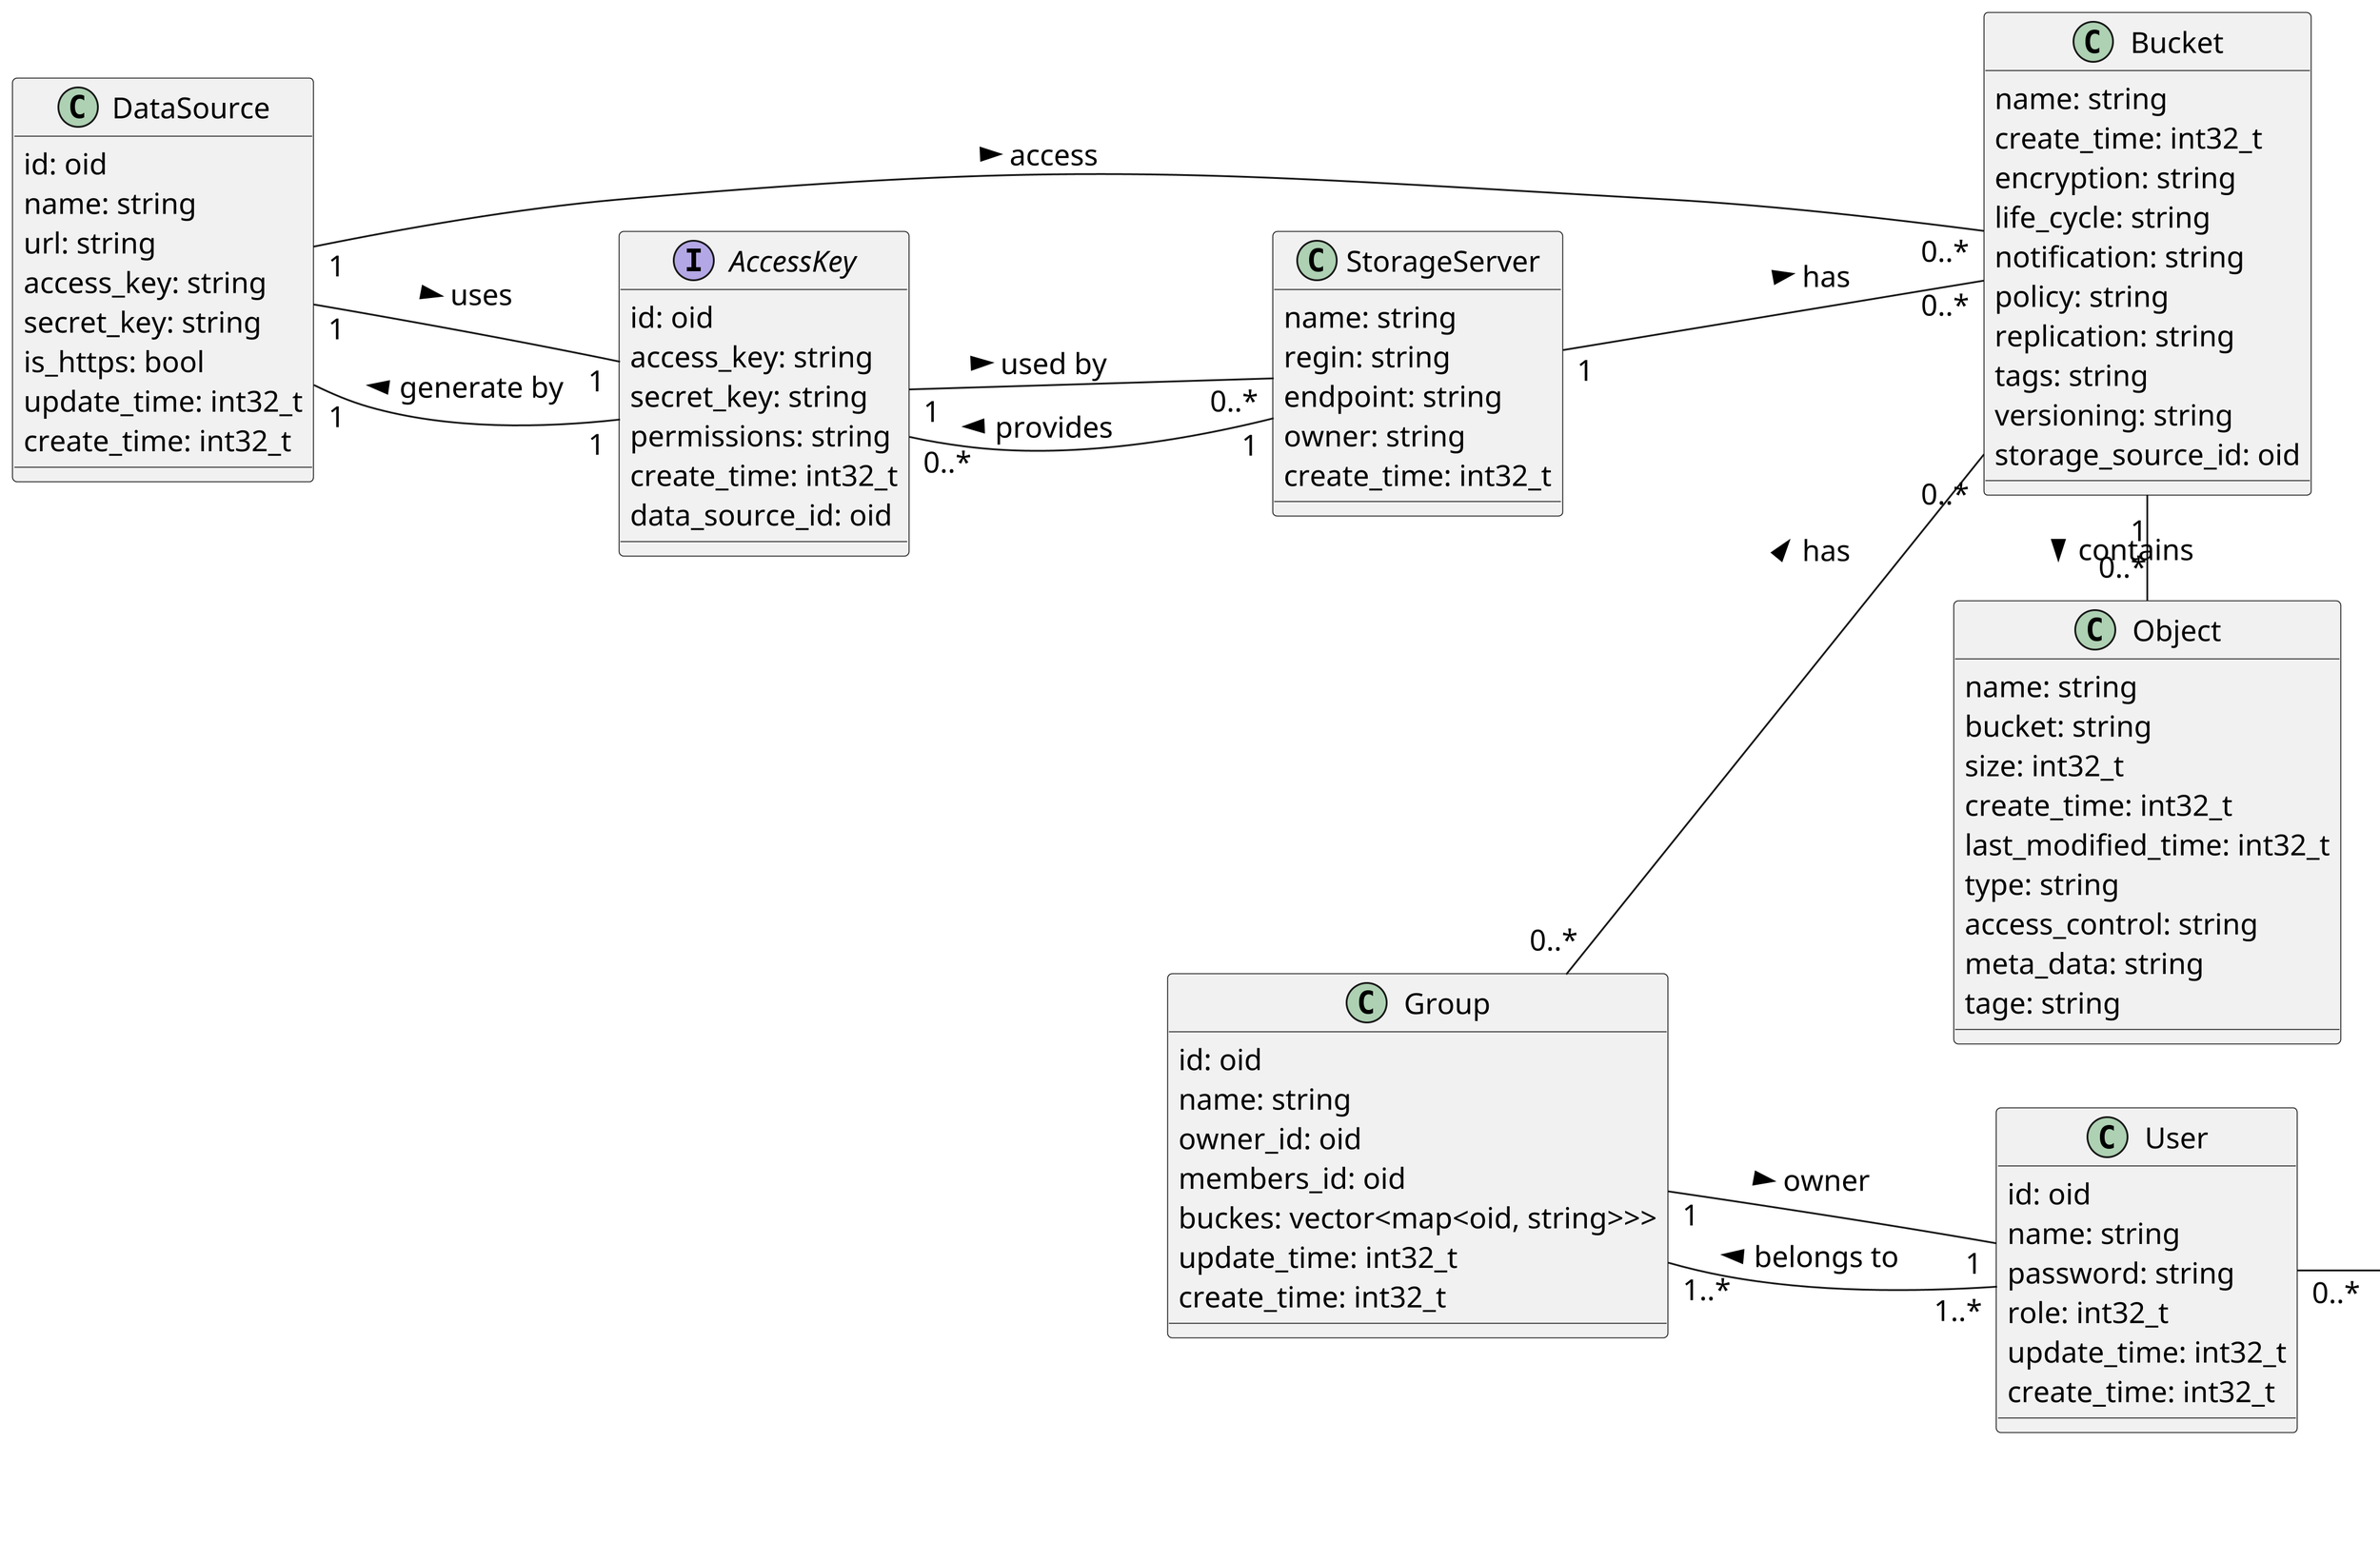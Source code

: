 @startuml class-diagram

skinparam componentStyle rectangle
skinparam defaultFontName = "Ubuntu Nerd Font"
skinparam defaultFontSize = 16
skinparam dpi 300

left to right direction

class User{
    id: oid
    name: string
    password: string
    role: int32_t
    update_time: int32_t
    create_time: int32_t
}

class DataSource{
    id: oid
    name: string
    url: string
    access_key: string
    secret_key: string
    is_https: bool
    update_time: int32_t
    create_time: int32_t
}

class Group{
    id: oid
    name: string
    owner_id: oid
    members_id: oid
    buckes: vector<map<oid, string>>>
    update_time: int32_t
    create_time: int32_t
}

class OperationLog{
    id: oid
    user_id: oid
    action: string
    object_name: string
    bucket_name: string
    source_id: oid
    timestamp: int32_t
    previous_state: string
    current_state: string
    request_ip: string
    create_time: int32_t
}

class StorageServer{
    name: string
    regin: string
    endpoint: string
    owner: string
    create_time: int32_t
}

class Bucket{
    name: string
    create_time: int32_t
    encryption: string
    life_cycle: string
    notification: string
    policy: string
    replication: string
    tags: string
    versioning: string
    storage_source_id: oid
}

class Object{
    name: string
    bucket: string
    size: int32_t
    create_time: int32_t
    last_modified_time: int32_t
    type: string
    access_control: string
    meta_data: string
    tage: string
}

interface AccessKey{
    id: oid
    access_key: string
    secret_key: string
    permissions: string
    create_time: int32_t
    data_source_id: oid
}


User "1..*" -- "1..*" Group : belongs to >
Group "1" -- "1" User : owner >
Group "0..*" -- "0..*" Bucket : has >
User "0..*" -- "0..*" OperationLog : generates >
DataSource "1" -- "1" AccessKey : uses >
DataSource "1" -right- "0..*" Bucket : access >
StorageServer "1" -- "0..*" AccessKey : provides >
Bucket "1" -right- "0..*" Object : contains >
AccessKey "1" -- "1" DataSource : generate by >
AccessKey "1" -- "0..*" StorageServer : used by >
StorageServer "1" -- "0..*" Bucket : has >

@enduml